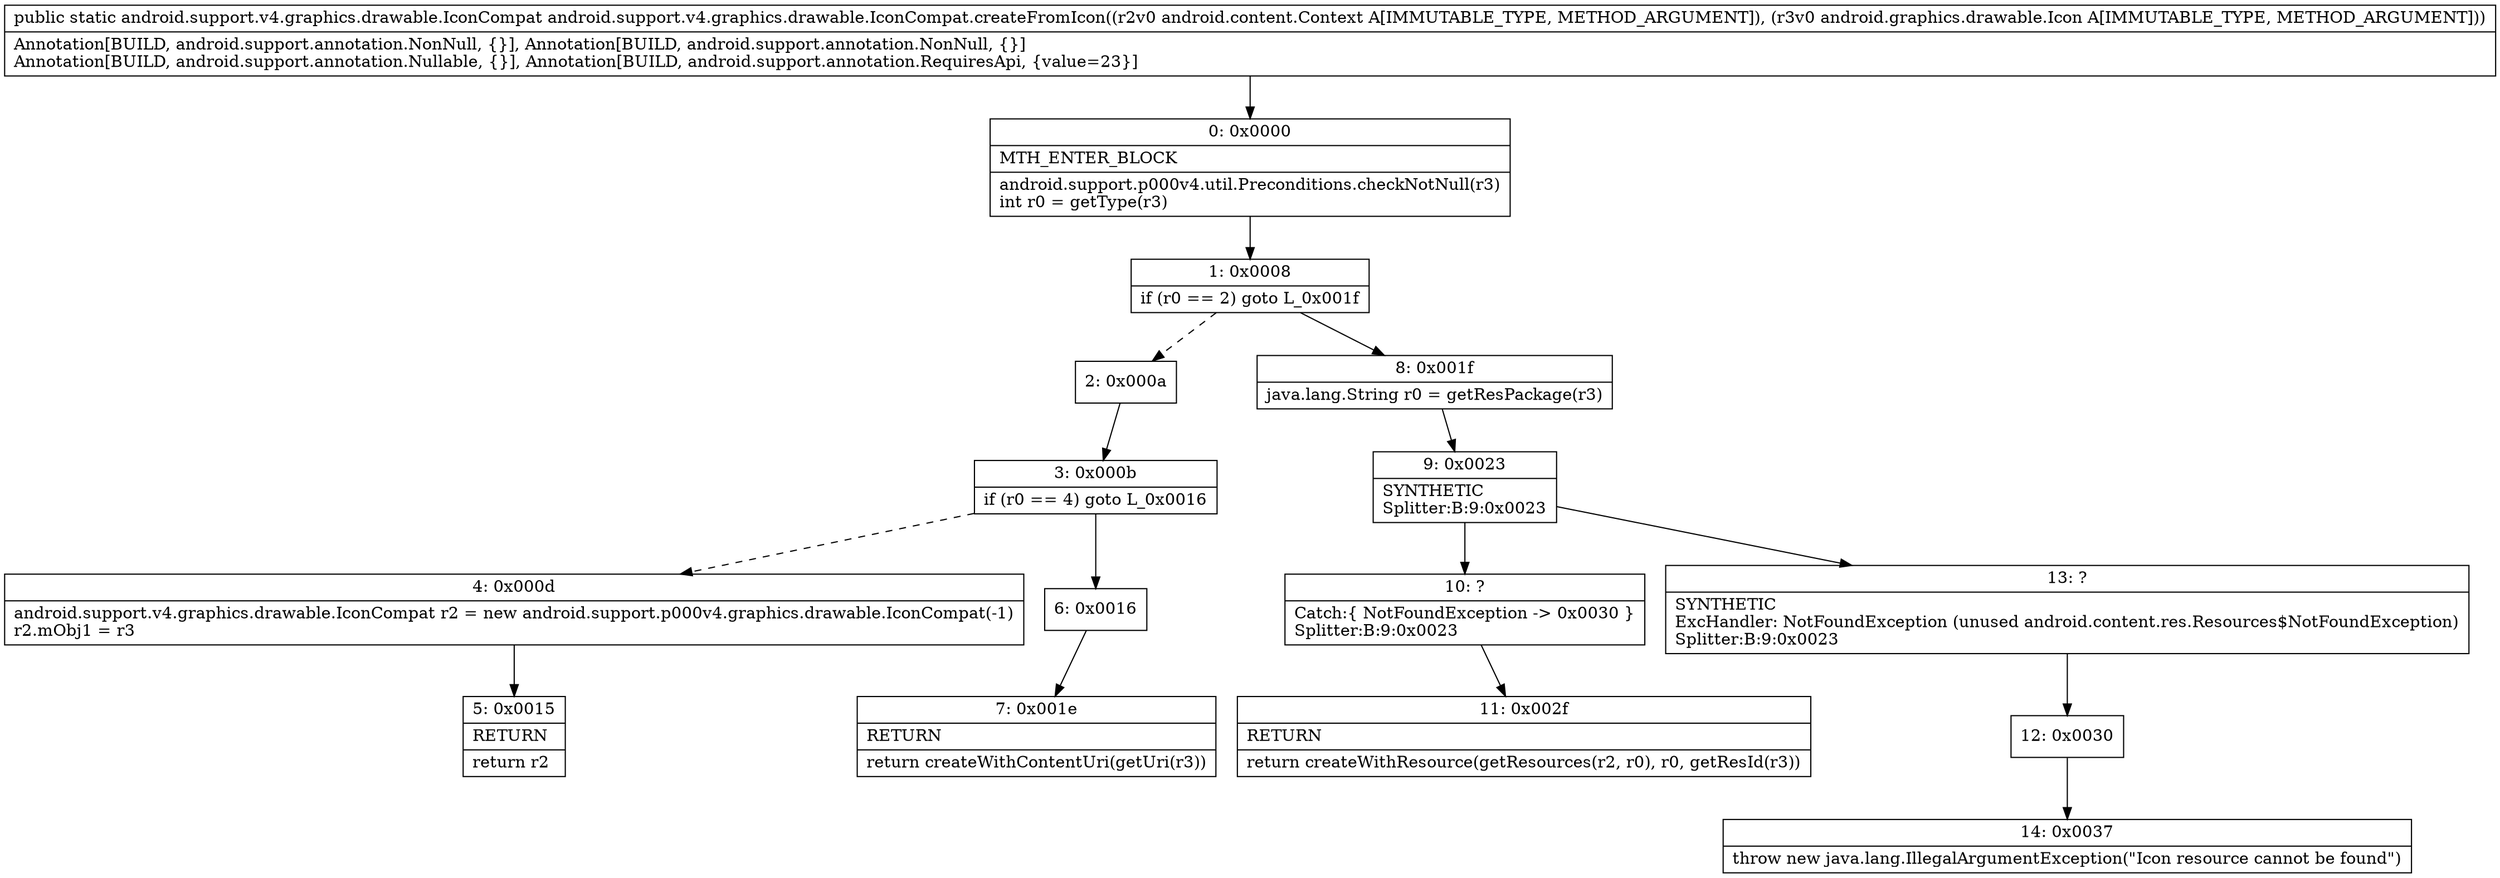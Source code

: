 digraph "CFG forandroid.support.v4.graphics.drawable.IconCompat.createFromIcon(Landroid\/content\/Context;Landroid\/graphics\/drawable\/Icon;)Landroid\/support\/v4\/graphics\/drawable\/IconCompat;" {
Node_0 [shape=record,label="{0\:\ 0x0000|MTH_ENTER_BLOCK\l|android.support.p000v4.util.Preconditions.checkNotNull(r3)\lint r0 = getType(r3)\l}"];
Node_1 [shape=record,label="{1\:\ 0x0008|if (r0 == 2) goto L_0x001f\l}"];
Node_2 [shape=record,label="{2\:\ 0x000a}"];
Node_3 [shape=record,label="{3\:\ 0x000b|if (r0 == 4) goto L_0x0016\l}"];
Node_4 [shape=record,label="{4\:\ 0x000d|android.support.v4.graphics.drawable.IconCompat r2 = new android.support.p000v4.graphics.drawable.IconCompat(\-1)\lr2.mObj1 = r3\l}"];
Node_5 [shape=record,label="{5\:\ 0x0015|RETURN\l|return r2\l}"];
Node_6 [shape=record,label="{6\:\ 0x0016}"];
Node_7 [shape=record,label="{7\:\ 0x001e|RETURN\l|return createWithContentUri(getUri(r3))\l}"];
Node_8 [shape=record,label="{8\:\ 0x001f|java.lang.String r0 = getResPackage(r3)\l}"];
Node_9 [shape=record,label="{9\:\ 0x0023|SYNTHETIC\lSplitter:B:9:0x0023\l}"];
Node_10 [shape=record,label="{10\:\ ?|Catch:\{ NotFoundException \-\> 0x0030 \}\lSplitter:B:9:0x0023\l}"];
Node_11 [shape=record,label="{11\:\ 0x002f|RETURN\l|return createWithResource(getResources(r2, r0), r0, getResId(r3))\l}"];
Node_12 [shape=record,label="{12\:\ 0x0030}"];
Node_13 [shape=record,label="{13\:\ ?|SYNTHETIC\lExcHandler: NotFoundException (unused android.content.res.Resources$NotFoundException)\lSplitter:B:9:0x0023\l}"];
Node_14 [shape=record,label="{14\:\ 0x0037|throw new java.lang.IllegalArgumentException(\"Icon resource cannot be found\")\l}"];
MethodNode[shape=record,label="{public static android.support.v4.graphics.drawable.IconCompat android.support.v4.graphics.drawable.IconCompat.createFromIcon((r2v0 android.content.Context A[IMMUTABLE_TYPE, METHOD_ARGUMENT]), (r3v0 android.graphics.drawable.Icon A[IMMUTABLE_TYPE, METHOD_ARGUMENT]))  | Annotation[BUILD, android.support.annotation.NonNull, \{\}], Annotation[BUILD, android.support.annotation.NonNull, \{\}]\lAnnotation[BUILD, android.support.annotation.Nullable, \{\}], Annotation[BUILD, android.support.annotation.RequiresApi, \{value=23\}]\l}"];
MethodNode -> Node_0;
Node_0 -> Node_1;
Node_1 -> Node_2[style=dashed];
Node_1 -> Node_8;
Node_2 -> Node_3;
Node_3 -> Node_4[style=dashed];
Node_3 -> Node_6;
Node_4 -> Node_5;
Node_6 -> Node_7;
Node_8 -> Node_9;
Node_9 -> Node_10;
Node_9 -> Node_13;
Node_10 -> Node_11;
Node_12 -> Node_14;
Node_13 -> Node_12;
}

